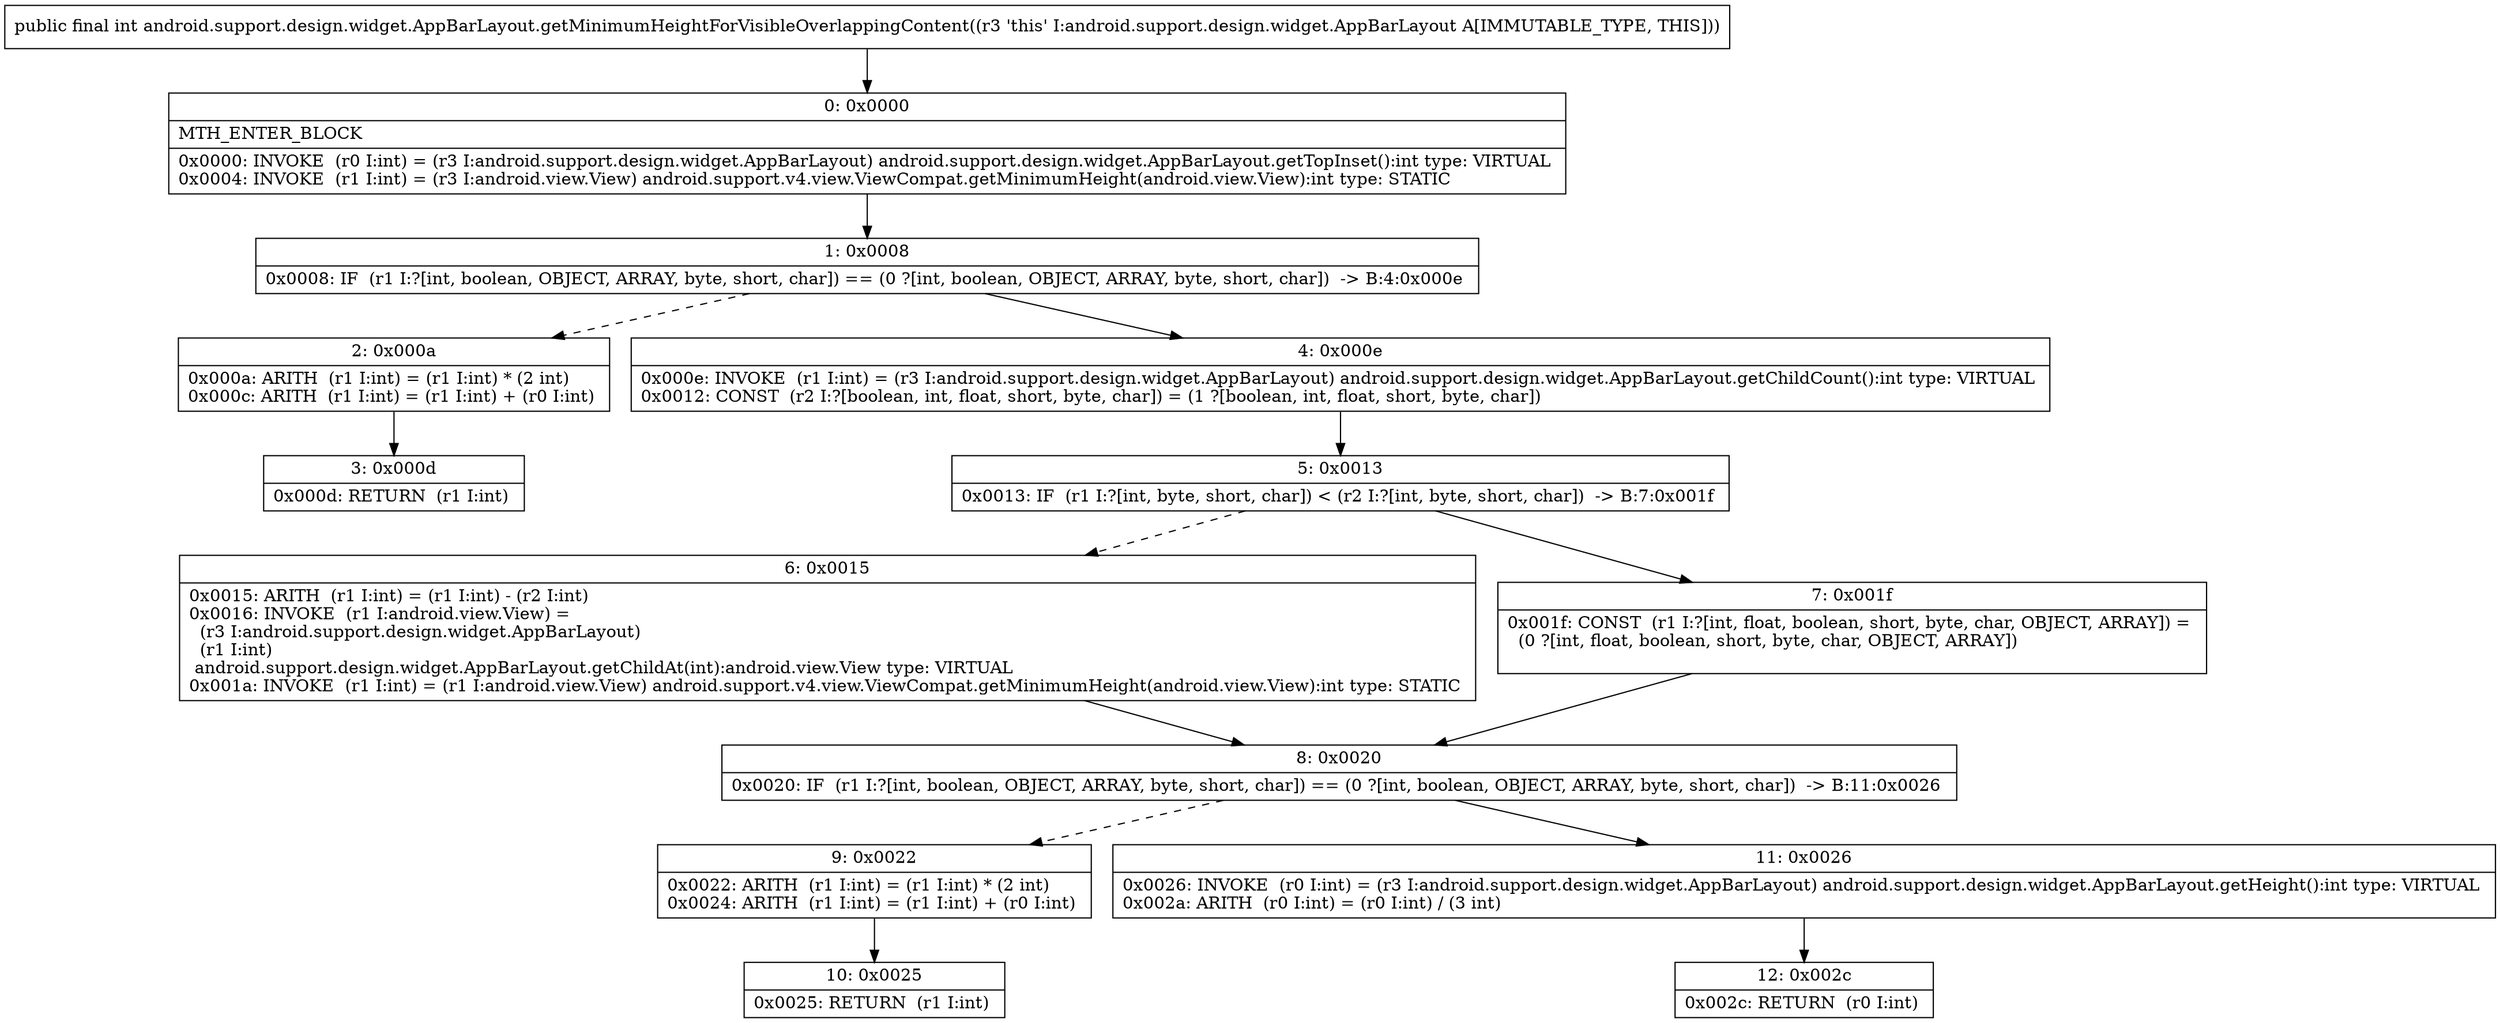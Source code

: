 digraph "CFG forandroid.support.design.widget.AppBarLayout.getMinimumHeightForVisibleOverlappingContent()I" {
Node_0 [shape=record,label="{0\:\ 0x0000|MTH_ENTER_BLOCK\l|0x0000: INVOKE  (r0 I:int) = (r3 I:android.support.design.widget.AppBarLayout) android.support.design.widget.AppBarLayout.getTopInset():int type: VIRTUAL \l0x0004: INVOKE  (r1 I:int) = (r3 I:android.view.View) android.support.v4.view.ViewCompat.getMinimumHeight(android.view.View):int type: STATIC \l}"];
Node_1 [shape=record,label="{1\:\ 0x0008|0x0008: IF  (r1 I:?[int, boolean, OBJECT, ARRAY, byte, short, char]) == (0 ?[int, boolean, OBJECT, ARRAY, byte, short, char])  \-\> B:4:0x000e \l}"];
Node_2 [shape=record,label="{2\:\ 0x000a|0x000a: ARITH  (r1 I:int) = (r1 I:int) * (2 int) \l0x000c: ARITH  (r1 I:int) = (r1 I:int) + (r0 I:int) \l}"];
Node_3 [shape=record,label="{3\:\ 0x000d|0x000d: RETURN  (r1 I:int) \l}"];
Node_4 [shape=record,label="{4\:\ 0x000e|0x000e: INVOKE  (r1 I:int) = (r3 I:android.support.design.widget.AppBarLayout) android.support.design.widget.AppBarLayout.getChildCount():int type: VIRTUAL \l0x0012: CONST  (r2 I:?[boolean, int, float, short, byte, char]) = (1 ?[boolean, int, float, short, byte, char]) \l}"];
Node_5 [shape=record,label="{5\:\ 0x0013|0x0013: IF  (r1 I:?[int, byte, short, char]) \< (r2 I:?[int, byte, short, char])  \-\> B:7:0x001f \l}"];
Node_6 [shape=record,label="{6\:\ 0x0015|0x0015: ARITH  (r1 I:int) = (r1 I:int) \- (r2 I:int) \l0x0016: INVOKE  (r1 I:android.view.View) = \l  (r3 I:android.support.design.widget.AppBarLayout)\l  (r1 I:int)\l android.support.design.widget.AppBarLayout.getChildAt(int):android.view.View type: VIRTUAL \l0x001a: INVOKE  (r1 I:int) = (r1 I:android.view.View) android.support.v4.view.ViewCompat.getMinimumHeight(android.view.View):int type: STATIC \l}"];
Node_7 [shape=record,label="{7\:\ 0x001f|0x001f: CONST  (r1 I:?[int, float, boolean, short, byte, char, OBJECT, ARRAY]) = \l  (0 ?[int, float, boolean, short, byte, char, OBJECT, ARRAY])\l \l}"];
Node_8 [shape=record,label="{8\:\ 0x0020|0x0020: IF  (r1 I:?[int, boolean, OBJECT, ARRAY, byte, short, char]) == (0 ?[int, boolean, OBJECT, ARRAY, byte, short, char])  \-\> B:11:0x0026 \l}"];
Node_9 [shape=record,label="{9\:\ 0x0022|0x0022: ARITH  (r1 I:int) = (r1 I:int) * (2 int) \l0x0024: ARITH  (r1 I:int) = (r1 I:int) + (r0 I:int) \l}"];
Node_10 [shape=record,label="{10\:\ 0x0025|0x0025: RETURN  (r1 I:int) \l}"];
Node_11 [shape=record,label="{11\:\ 0x0026|0x0026: INVOKE  (r0 I:int) = (r3 I:android.support.design.widget.AppBarLayout) android.support.design.widget.AppBarLayout.getHeight():int type: VIRTUAL \l0x002a: ARITH  (r0 I:int) = (r0 I:int) \/ (3 int) \l}"];
Node_12 [shape=record,label="{12\:\ 0x002c|0x002c: RETURN  (r0 I:int) \l}"];
MethodNode[shape=record,label="{public final int android.support.design.widget.AppBarLayout.getMinimumHeightForVisibleOverlappingContent((r3 'this' I:android.support.design.widget.AppBarLayout A[IMMUTABLE_TYPE, THIS])) }"];
MethodNode -> Node_0;
Node_0 -> Node_1;
Node_1 -> Node_2[style=dashed];
Node_1 -> Node_4;
Node_2 -> Node_3;
Node_4 -> Node_5;
Node_5 -> Node_6[style=dashed];
Node_5 -> Node_7;
Node_6 -> Node_8;
Node_7 -> Node_8;
Node_8 -> Node_9[style=dashed];
Node_8 -> Node_11;
Node_9 -> Node_10;
Node_11 -> Node_12;
}

